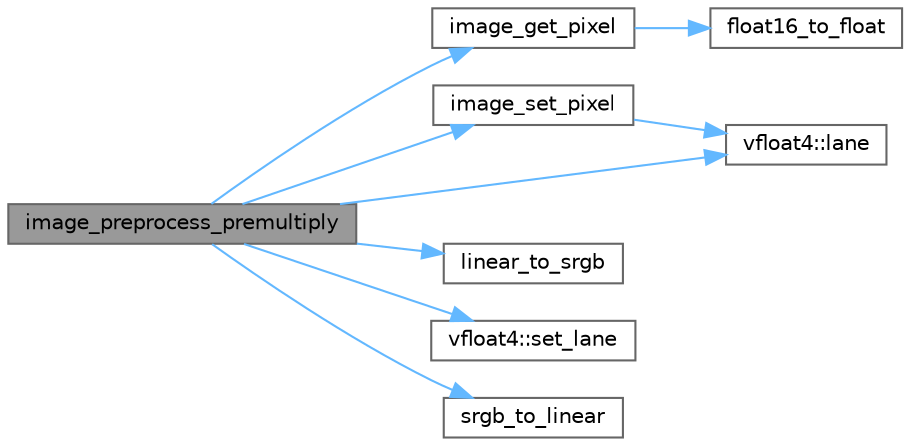 digraph "image_preprocess_premultiply"
{
 // LATEX_PDF_SIZE
  bgcolor="transparent";
  edge [fontname=Helvetica,fontsize=10,labelfontname=Helvetica,labelfontsize=10];
  node [fontname=Helvetica,fontsize=10,shape=box,height=0.2,width=0.4];
  rankdir="LR";
  Node1 [id="Node000001",label="image_preprocess_premultiply",height=0.2,width=0.4,color="gray40", fillcolor="grey60", style="filled", fontcolor="black",tooltip="Create a copy of input with premultiplied color data."];
  Node1 -> Node2 [id="edge9_Node000001_Node000002",color="steelblue1",style="solid",tooltip=" "];
  Node2 [id="Node000002",label="image_get_pixel",height=0.2,width=0.4,color="grey40", fillcolor="white", style="filled",URL="$astcenccli__toplevel_8cpp.html#adf36913bdb208f04c72d7ed274e4ef52",tooltip="Get the value of a single pixel in an image."];
  Node2 -> Node3 [id="edge10_Node000002_Node000003",color="steelblue1",style="solid",tooltip=" "];
  Node3 [id="Node000003",label="float16_to_float",height=0.2,width=0.4,color="grey40", fillcolor="white", style="filled",URL="$astcenc__vecmathlib__neon__4_8h.html#afd7aa2069bdf377067c3abaca1256432",tooltip="Return a float value for a float16 vector."];
  Node1 -> Node4 [id="edge11_Node000001_Node000004",color="steelblue1",style="solid",tooltip=" "];
  Node4 [id="Node000004",label="image_set_pixel",height=0.2,width=0.4,color="grey40", fillcolor="white", style="filled",URL="$astcenccli__toplevel_8cpp.html#a24ace81209de87263b6b1a4e8c87a282",tooltip="Set the value of a single pixel in an image."];
  Node4 -> Node5 [id="edge12_Node000004_Node000005",color="steelblue1",style="solid",tooltip=" "];
  Node5 [id="Node000005",label="vfloat4::lane",height=0.2,width=0.4,color="grey40", fillcolor="white", style="filled",URL="$structvfloat4.html#a04462a7815432c6bc3ce1b5e5d11e4fc",tooltip="Get the scalar value of a single lane."];
  Node1 -> Node5 [id="edge13_Node000001_Node000005",color="steelblue1",style="solid",tooltip=" "];
  Node1 -> Node6 [id="edge14_Node000001_Node000006",color="steelblue1",style="solid",tooltip=" "];
  Node6 [id="Node000006",label="linear_to_srgb",height=0.2,width=0.4,color="grey40", fillcolor="white", style="filled",URL="$astcenccli__toplevel_8cpp.html#a031c882f3e87d1e9bfaca5cd3d767e28",tooltip="sRGB gamma-encode a linear value."];
  Node1 -> Node7 [id="edge15_Node000001_Node000007",color="steelblue1",style="solid",tooltip=" "];
  Node7 [id="Node000007",label="vfloat4::set_lane",height=0.2,width=0.4,color="grey40", fillcolor="white", style="filled",URL="$structvfloat4.html#a2168231efa1e514fd41b3603e57be297",tooltip="Set the scalar value of a single lane."];
  Node1 -> Node8 [id="edge16_Node000001_Node000008",color="steelblue1",style="solid",tooltip=" "];
  Node8 [id="Node000008",label="srgb_to_linear",height=0.2,width=0.4,color="grey40", fillcolor="white", style="filled",URL="$astcenccli__toplevel_8cpp.html#a171145cde4ebd098e31acd78c577502f",tooltip="Linearize an sRGB value."];
}
